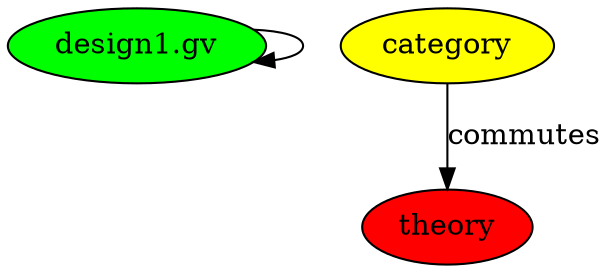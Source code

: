 digraph {
    design1_gv [label="design1.gv",style=filled,fillcolor=green]
    design1_gv -> design1_gv

    category -> theory [label=commutes]
    category [style=filled,fillcolor=yellow]
    theory [style=filled,fillcolor=red]
}
